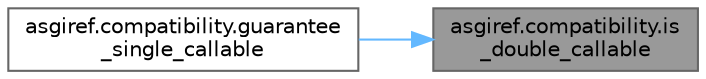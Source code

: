 digraph "asgiref.compatibility.is_double_callable"
{
 // LATEX_PDF_SIZE
  bgcolor="transparent";
  edge [fontname=Helvetica,fontsize=10,labelfontname=Helvetica,labelfontsize=10];
  node [fontname=Helvetica,fontsize=10,shape=box,height=0.2,width=0.4];
  rankdir="RL";
  Node1 [id="Node000001",label="asgiref.compatibility.is\l_double_callable",height=0.2,width=0.4,color="gray40", fillcolor="grey60", style="filled", fontcolor="black",tooltip=" "];
  Node1 -> Node2 [id="edge1_Node000001_Node000002",dir="back",color="steelblue1",style="solid",tooltip=" "];
  Node2 [id="Node000002",label="asgiref.compatibility.guarantee\l_single_callable",height=0.2,width=0.4,color="grey40", fillcolor="white", style="filled",URL="$namespaceasgiref_1_1compatibility.html#a73e2834f69a527db9a22ff2833a27779",tooltip=" "];
}

